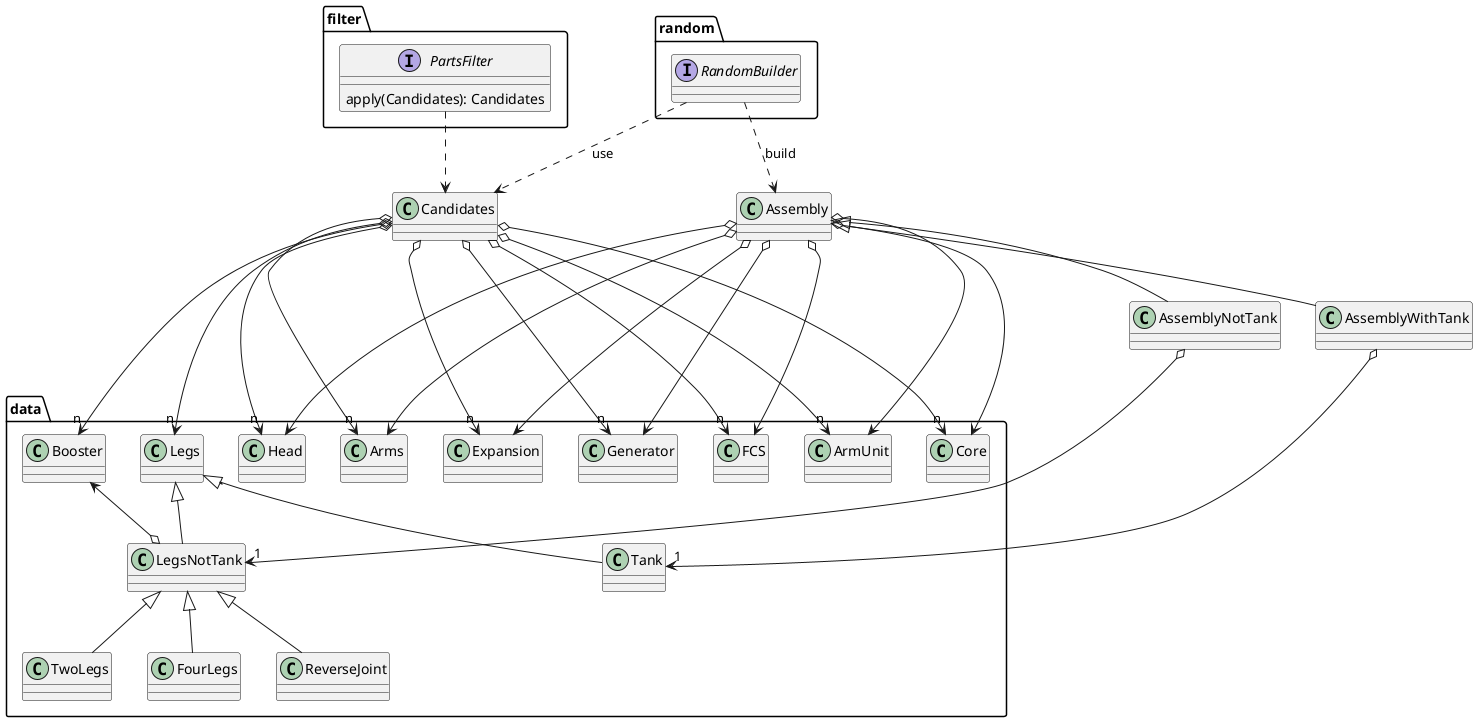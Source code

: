 @startuml
package data {
    class ArmUnit
    class Head
    class Arms
    class Core
    class Legs
    class Booster
    class FCS
    class Generator
    class Expansion

    Legs <|-- LegsNotTank
    Legs <|-- Tank
    LegsNotTank <|-- TwoLegs
    LegsNotTank <|-- FourLegs
    LegsNotTank <|-- ReverseJoint
}
Assembly <|-- AssemblyNotTank
Assembly <|-- AssemblyWithTank

Assembly o---> ArmUnit
Assembly o---> Head
Assembly o---> Arms
Assembly o---> Core
Assembly o---> FCS
Assembly o---> Generator
Assembly o---> Expansion

AssemblyNotTank o--> "1" LegsNotTank
LegsNotTank o-u-> Booster

AssemblyWithTank o--> "1" Tank

Candidates o---> "n" ArmUnit
Candidates o---> "n" Head
Candidates o---> "n" Arms
Candidates o---> "n" Core
Candidates o---> "n" Legs
Candidates o---> "n" Booster
Candidates o---> "n" FCS
Candidates o---> "n" Generator
Candidates o---> "n" Expansion

package filter {
    interface PartsFilter {
        apply(Candidates): Candidates
    }
    PartsFilter ..> Candidates
}
package random {
    interface RandomBuilder

    RandomBuilder ..> Assembly : build
    RandomBuilder ..> Candidates : use
}
@enduml